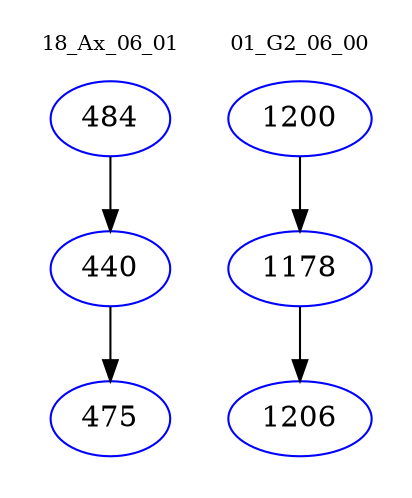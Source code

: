 digraph{
subgraph cluster_0 {
color = white
label = "18_Ax_06_01";
fontsize=10;
T0_484 [label="484", color="blue"]
T0_484 -> T0_440 [color="black"]
T0_440 [label="440", color="blue"]
T0_440 -> T0_475 [color="black"]
T0_475 [label="475", color="blue"]
}
subgraph cluster_1 {
color = white
label = "01_G2_06_00";
fontsize=10;
T1_1200 [label="1200", color="blue"]
T1_1200 -> T1_1178 [color="black"]
T1_1178 [label="1178", color="blue"]
T1_1178 -> T1_1206 [color="black"]
T1_1206 [label="1206", color="blue"]
}
}
